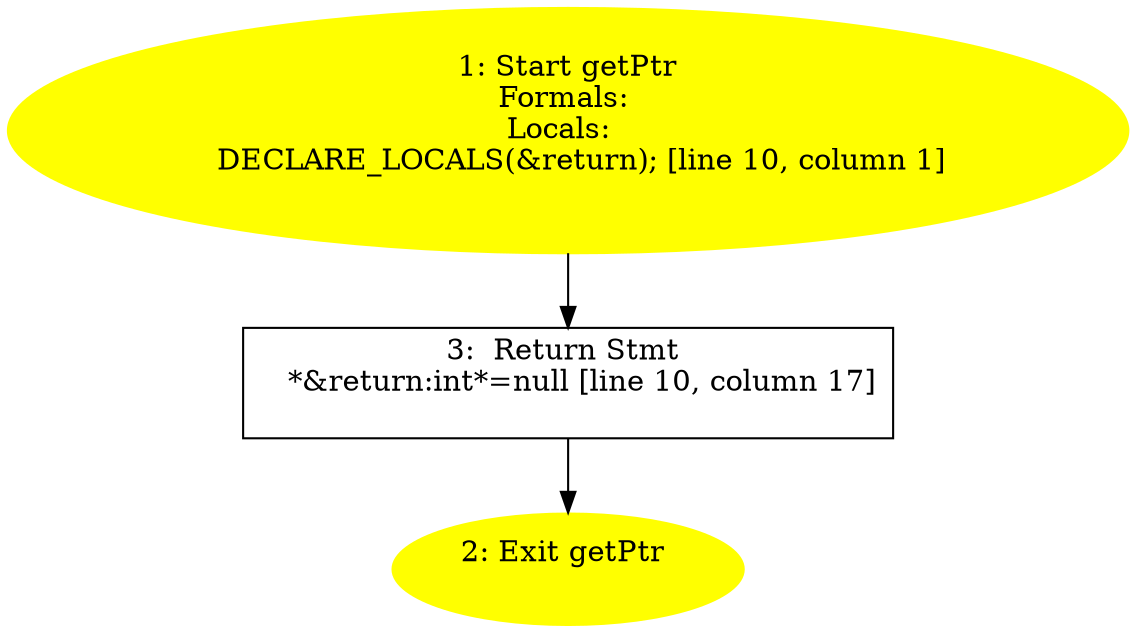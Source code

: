 /* @generated */
digraph iCFG {
"getPtr#4816258365355431750.3065f9a978ec924d84739cae55c710c4_1" [label="1: Start getPtr\nFormals: \nLocals:  \n   DECLARE_LOCALS(&return); [line 10, column 1]\n " color=yellow style=filled]
	

	 "getPtr#4816258365355431750.3065f9a978ec924d84739cae55c710c4_1" -> "getPtr#4816258365355431750.3065f9a978ec924d84739cae55c710c4_3" ;
"getPtr#4816258365355431750.3065f9a978ec924d84739cae55c710c4_2" [label="2: Exit getPtr \n  " color=yellow style=filled]
	

"getPtr#4816258365355431750.3065f9a978ec924d84739cae55c710c4_3" [label="3:  Return Stmt \n   *&return:int*=null [line 10, column 17]\n " shape="box"]
	

	 "getPtr#4816258365355431750.3065f9a978ec924d84739cae55c710c4_3" -> "getPtr#4816258365355431750.3065f9a978ec924d84739cae55c710c4_2" ;
}
